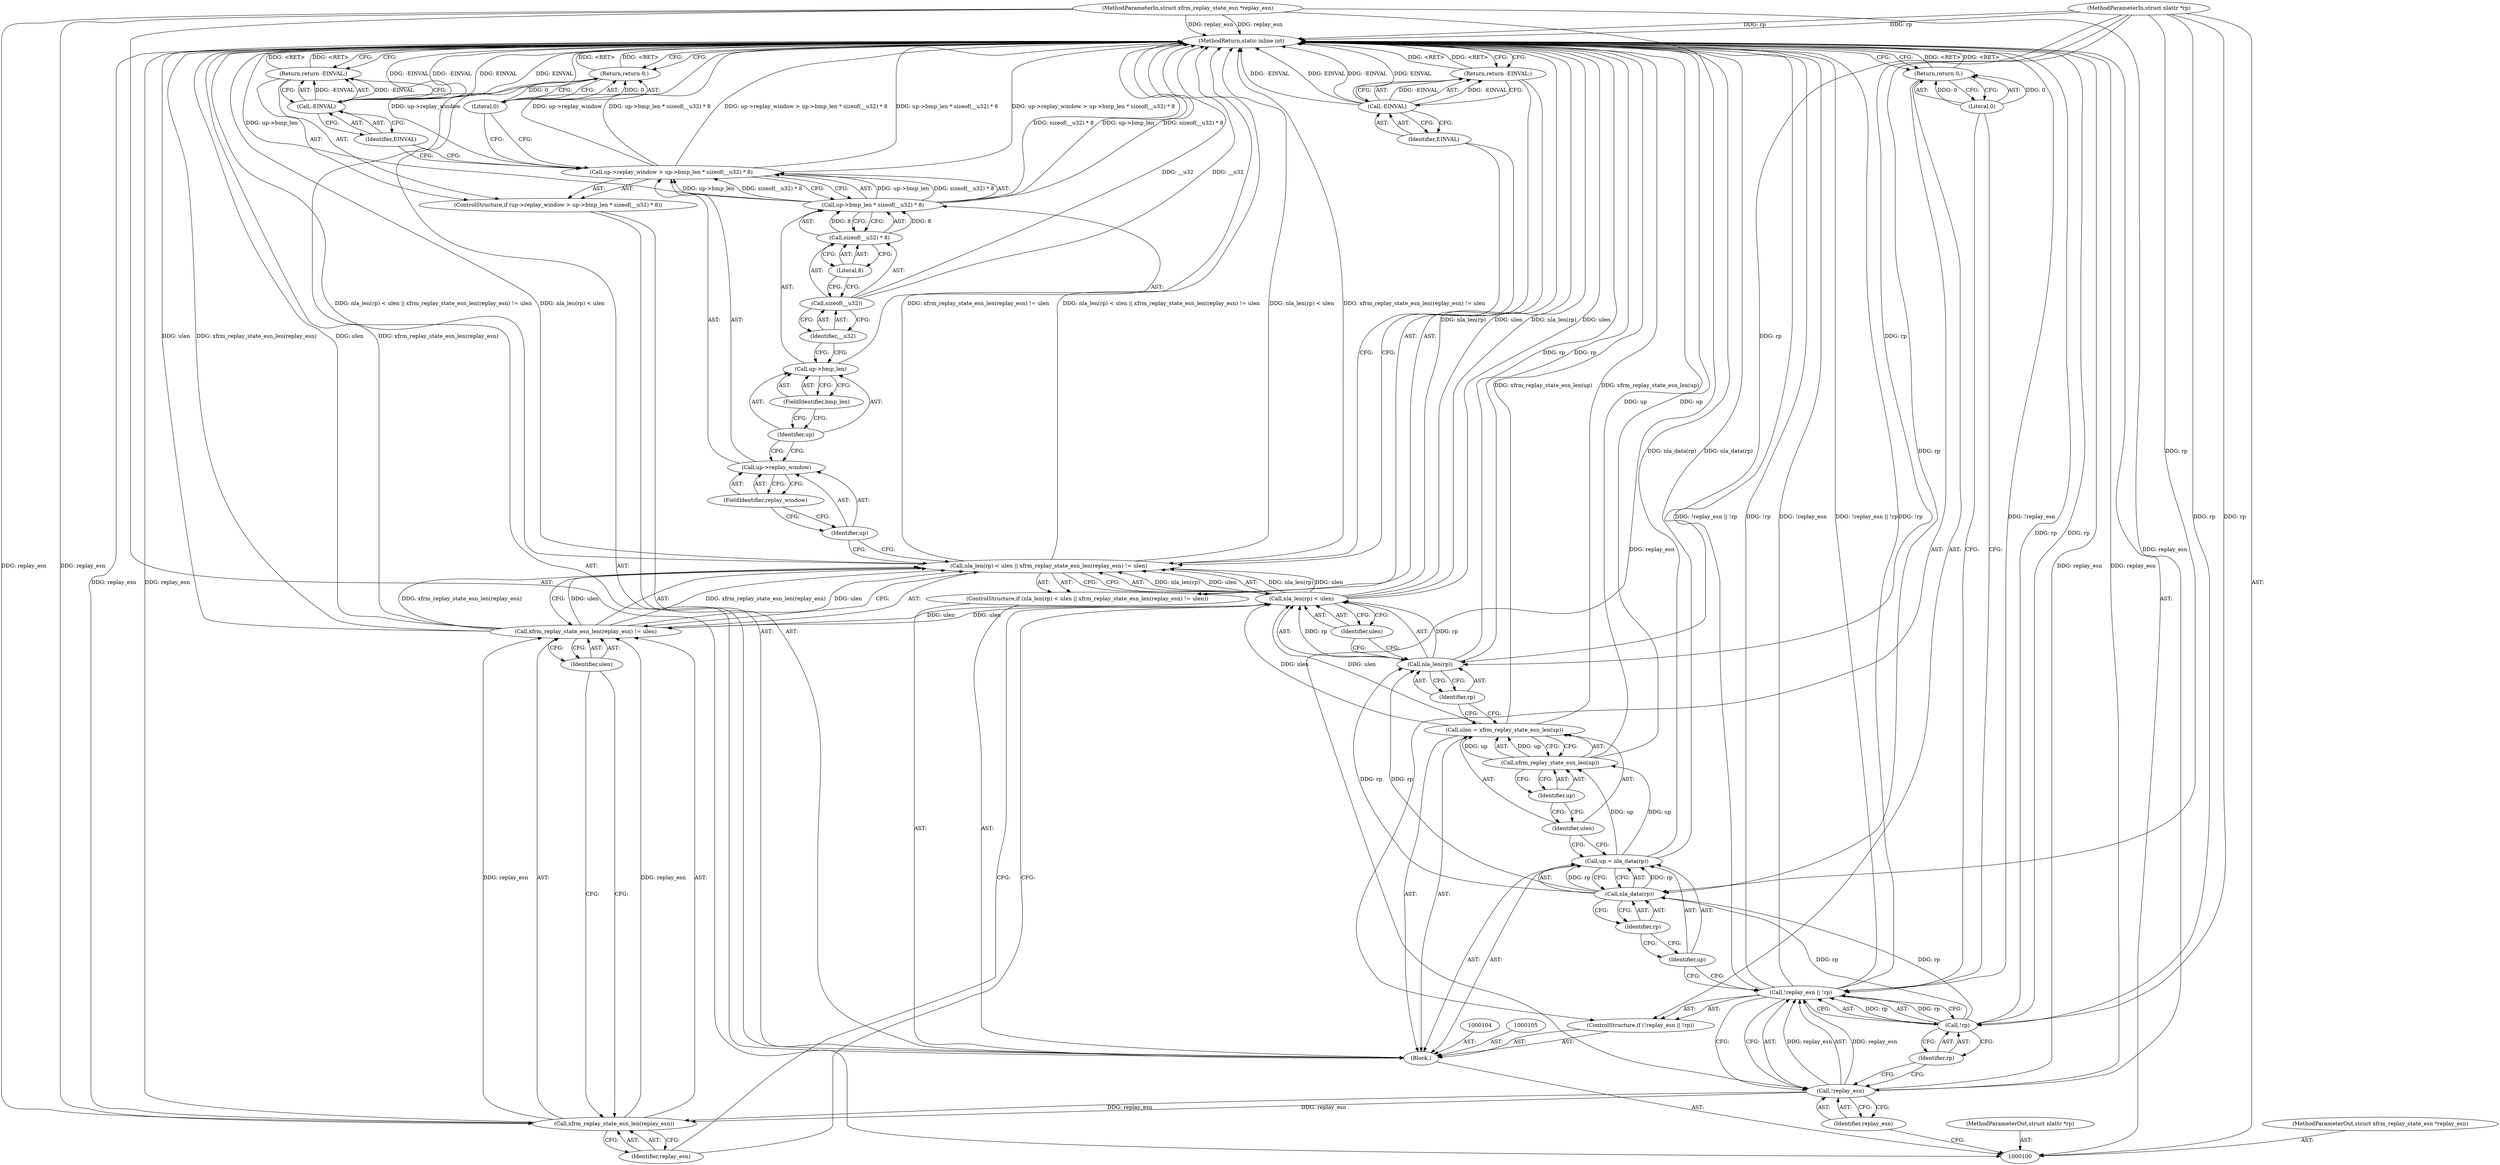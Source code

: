 digraph "1_linux_f843ee6dd019bcece3e74e76ad9df0155655d0df" {
"1000153" [label="(MethodReturn,static inline int)"];
"1000101" [label="(MethodParameterIn,struct xfrm_replay_state_esn *replay_esn)"];
"1000220" [label="(MethodParameterOut,struct xfrm_replay_state_esn *replay_esn)"];
"1000117" [label="(Identifier,rp)"];
"1000114" [label="(Call,up = nla_data(rp))"];
"1000115" [label="(Identifier,up)"];
"1000116" [label="(Call,nla_data(rp))"];
"1000118" [label="(Call,ulen = xfrm_replay_state_esn_len(up))"];
"1000119" [label="(Identifier,ulen)"];
"1000121" [label="(Identifier,up)"];
"1000120" [label="(Call,xfrm_replay_state_esn_len(up))"];
"1000122" [label="(ControlStructure,if (nla_len(rp) < ulen || xfrm_replay_state_esn_len(replay_esn) != ulen))"];
"1000126" [label="(Identifier,rp)"];
"1000127" [label="(Identifier,ulen)"];
"1000128" [label="(Call,xfrm_replay_state_esn_len(replay_esn) != ulen)"];
"1000129" [label="(Call,xfrm_replay_state_esn_len(replay_esn))"];
"1000123" [label="(Call,nla_len(rp) < ulen || xfrm_replay_state_esn_len(replay_esn) != ulen)"];
"1000124" [label="(Call,nla_len(rp) < ulen)"];
"1000125" [label="(Call,nla_len(rp))"];
"1000130" [label="(Identifier,replay_esn)"];
"1000131" [label="(Identifier,ulen)"];
"1000133" [label="(Call,-EINVAL)"];
"1000134" [label="(Identifier,EINVAL)"];
"1000132" [label="(Return,return -EINVAL;)"];
"1000139" [label="(FieldIdentifier,replay_window)"];
"1000135" [label="(ControlStructure,if (up->replay_window > up->bmp_len * sizeof(__u32) * 8))"];
"1000140" [label="(Call,up->bmp_len * sizeof(__u32) * 8)"];
"1000141" [label="(Call,up->bmp_len)"];
"1000142" [label="(Identifier,up)"];
"1000143" [label="(FieldIdentifier,bmp_len)"];
"1000144" [label="(Call,sizeof(__u32) * 8)"];
"1000145" [label="(Call,sizeof(__u32))"];
"1000146" [label="(Identifier,__u32)"];
"1000147" [label="(Literal,8)"];
"1000136" [label="(Call,up->replay_window > up->bmp_len * sizeof(__u32) * 8)"];
"1000137" [label="(Call,up->replay_window)"];
"1000138" [label="(Identifier,up)"];
"1000150" [label="(Identifier,EINVAL)"];
"1000148" [label="(Return,return -EINVAL;)"];
"1000149" [label="(Call,-EINVAL)"];
"1000151" [label="(Return,return 0;)"];
"1000152" [label="(Literal,0)"];
"1000102" [label="(MethodParameterIn,struct nlattr *rp)"];
"1000221" [label="(MethodParameterOut,struct nlattr *rp)"];
"1000103" [label="(Block,)"];
"1000106" [label="(ControlStructure,if (!replay_esn || !rp))"];
"1000110" [label="(Call,!rp)"];
"1000111" [label="(Identifier,rp)"];
"1000107" [label="(Call,!replay_esn || !rp)"];
"1000108" [label="(Call,!replay_esn)"];
"1000109" [label="(Identifier,replay_esn)"];
"1000112" [label="(Return,return 0;)"];
"1000113" [label="(Literal,0)"];
"1000153" -> "1000100"  [label="AST: "];
"1000153" -> "1000112"  [label="CFG: "];
"1000153" -> "1000132"  [label="CFG: "];
"1000153" -> "1000148"  [label="CFG: "];
"1000153" -> "1000151"  [label="CFG: "];
"1000124" -> "1000153"  [label="DDG: nla_len(rp)"];
"1000124" -> "1000153"  [label="DDG: ulen"];
"1000107" -> "1000153"  [label="DDG: !replay_esn"];
"1000107" -> "1000153"  [label="DDG: !replay_esn || !rp"];
"1000107" -> "1000153"  [label="DDG: !rp"];
"1000136" -> "1000153"  [label="DDG: up->bmp_len * sizeof(__u32) * 8"];
"1000136" -> "1000153"  [label="DDG: up->replay_window > up->bmp_len * sizeof(__u32) * 8"];
"1000136" -> "1000153"  [label="DDG: up->replay_window"];
"1000120" -> "1000153"  [label="DDG: up"];
"1000149" -> "1000153"  [label="DDG: -EINVAL"];
"1000149" -> "1000153"  [label="DDG: EINVAL"];
"1000123" -> "1000153"  [label="DDG: xfrm_replay_state_esn_len(replay_esn) != ulen"];
"1000123" -> "1000153"  [label="DDG: nla_len(rp) < ulen || xfrm_replay_state_esn_len(replay_esn) != ulen"];
"1000123" -> "1000153"  [label="DDG: nla_len(rp) < ulen"];
"1000145" -> "1000153"  [label="DDG: __u32"];
"1000129" -> "1000153"  [label="DDG: replay_esn"];
"1000125" -> "1000153"  [label="DDG: rp"];
"1000140" -> "1000153"  [label="DDG: up->bmp_len"];
"1000140" -> "1000153"  [label="DDG: sizeof(__u32) * 8"];
"1000128" -> "1000153"  [label="DDG: xfrm_replay_state_esn_len(replay_esn)"];
"1000128" -> "1000153"  [label="DDG: ulen"];
"1000133" -> "1000153"  [label="DDG: EINVAL"];
"1000133" -> "1000153"  [label="DDG: -EINVAL"];
"1000102" -> "1000153"  [label="DDG: rp"];
"1000101" -> "1000153"  [label="DDG: replay_esn"];
"1000118" -> "1000153"  [label="DDG: xfrm_replay_state_esn_len(up)"];
"1000110" -> "1000153"  [label="DDG: rp"];
"1000114" -> "1000153"  [label="DDG: nla_data(rp)"];
"1000108" -> "1000153"  [label="DDG: replay_esn"];
"1000132" -> "1000153"  [label="DDG: <RET>"];
"1000148" -> "1000153"  [label="DDG: <RET>"];
"1000112" -> "1000153"  [label="DDG: <RET>"];
"1000151" -> "1000153"  [label="DDG: <RET>"];
"1000101" -> "1000100"  [label="AST: "];
"1000101" -> "1000153"  [label="DDG: replay_esn"];
"1000101" -> "1000108"  [label="DDG: replay_esn"];
"1000101" -> "1000129"  [label="DDG: replay_esn"];
"1000220" -> "1000100"  [label="AST: "];
"1000117" -> "1000116"  [label="AST: "];
"1000117" -> "1000115"  [label="CFG: "];
"1000116" -> "1000117"  [label="CFG: "];
"1000114" -> "1000103"  [label="AST: "];
"1000114" -> "1000116"  [label="CFG: "];
"1000115" -> "1000114"  [label="AST: "];
"1000116" -> "1000114"  [label="AST: "];
"1000119" -> "1000114"  [label="CFG: "];
"1000114" -> "1000153"  [label="DDG: nla_data(rp)"];
"1000116" -> "1000114"  [label="DDG: rp"];
"1000114" -> "1000120"  [label="DDG: up"];
"1000115" -> "1000114"  [label="AST: "];
"1000115" -> "1000107"  [label="CFG: "];
"1000117" -> "1000115"  [label="CFG: "];
"1000116" -> "1000114"  [label="AST: "];
"1000116" -> "1000117"  [label="CFG: "];
"1000117" -> "1000116"  [label="AST: "];
"1000114" -> "1000116"  [label="CFG: "];
"1000116" -> "1000114"  [label="DDG: rp"];
"1000110" -> "1000116"  [label="DDG: rp"];
"1000102" -> "1000116"  [label="DDG: rp"];
"1000116" -> "1000125"  [label="DDG: rp"];
"1000118" -> "1000103"  [label="AST: "];
"1000118" -> "1000120"  [label="CFG: "];
"1000119" -> "1000118"  [label="AST: "];
"1000120" -> "1000118"  [label="AST: "];
"1000126" -> "1000118"  [label="CFG: "];
"1000118" -> "1000153"  [label="DDG: xfrm_replay_state_esn_len(up)"];
"1000120" -> "1000118"  [label="DDG: up"];
"1000118" -> "1000124"  [label="DDG: ulen"];
"1000119" -> "1000118"  [label="AST: "];
"1000119" -> "1000114"  [label="CFG: "];
"1000121" -> "1000119"  [label="CFG: "];
"1000121" -> "1000120"  [label="AST: "];
"1000121" -> "1000119"  [label="CFG: "];
"1000120" -> "1000121"  [label="CFG: "];
"1000120" -> "1000118"  [label="AST: "];
"1000120" -> "1000121"  [label="CFG: "];
"1000121" -> "1000120"  [label="AST: "];
"1000118" -> "1000120"  [label="CFG: "];
"1000120" -> "1000153"  [label="DDG: up"];
"1000120" -> "1000118"  [label="DDG: up"];
"1000114" -> "1000120"  [label="DDG: up"];
"1000122" -> "1000103"  [label="AST: "];
"1000123" -> "1000122"  [label="AST: "];
"1000132" -> "1000122"  [label="AST: "];
"1000126" -> "1000125"  [label="AST: "];
"1000126" -> "1000118"  [label="CFG: "];
"1000125" -> "1000126"  [label="CFG: "];
"1000127" -> "1000124"  [label="AST: "];
"1000127" -> "1000125"  [label="CFG: "];
"1000124" -> "1000127"  [label="CFG: "];
"1000128" -> "1000123"  [label="AST: "];
"1000128" -> "1000131"  [label="CFG: "];
"1000129" -> "1000128"  [label="AST: "];
"1000131" -> "1000128"  [label="AST: "];
"1000123" -> "1000128"  [label="CFG: "];
"1000128" -> "1000153"  [label="DDG: xfrm_replay_state_esn_len(replay_esn)"];
"1000128" -> "1000153"  [label="DDG: ulen"];
"1000128" -> "1000123"  [label="DDG: xfrm_replay_state_esn_len(replay_esn)"];
"1000128" -> "1000123"  [label="DDG: ulen"];
"1000129" -> "1000128"  [label="DDG: replay_esn"];
"1000124" -> "1000128"  [label="DDG: ulen"];
"1000129" -> "1000128"  [label="AST: "];
"1000129" -> "1000130"  [label="CFG: "];
"1000130" -> "1000129"  [label="AST: "];
"1000131" -> "1000129"  [label="CFG: "];
"1000129" -> "1000153"  [label="DDG: replay_esn"];
"1000129" -> "1000128"  [label="DDG: replay_esn"];
"1000108" -> "1000129"  [label="DDG: replay_esn"];
"1000101" -> "1000129"  [label="DDG: replay_esn"];
"1000123" -> "1000122"  [label="AST: "];
"1000123" -> "1000124"  [label="CFG: "];
"1000123" -> "1000128"  [label="CFG: "];
"1000124" -> "1000123"  [label="AST: "];
"1000128" -> "1000123"  [label="AST: "];
"1000134" -> "1000123"  [label="CFG: "];
"1000138" -> "1000123"  [label="CFG: "];
"1000123" -> "1000153"  [label="DDG: xfrm_replay_state_esn_len(replay_esn) != ulen"];
"1000123" -> "1000153"  [label="DDG: nla_len(rp) < ulen || xfrm_replay_state_esn_len(replay_esn) != ulen"];
"1000123" -> "1000153"  [label="DDG: nla_len(rp) < ulen"];
"1000124" -> "1000123"  [label="DDG: nla_len(rp)"];
"1000124" -> "1000123"  [label="DDG: ulen"];
"1000128" -> "1000123"  [label="DDG: xfrm_replay_state_esn_len(replay_esn)"];
"1000128" -> "1000123"  [label="DDG: ulen"];
"1000124" -> "1000123"  [label="AST: "];
"1000124" -> "1000127"  [label="CFG: "];
"1000125" -> "1000124"  [label="AST: "];
"1000127" -> "1000124"  [label="AST: "];
"1000130" -> "1000124"  [label="CFG: "];
"1000123" -> "1000124"  [label="CFG: "];
"1000124" -> "1000153"  [label="DDG: nla_len(rp)"];
"1000124" -> "1000153"  [label="DDG: ulen"];
"1000124" -> "1000123"  [label="DDG: nla_len(rp)"];
"1000124" -> "1000123"  [label="DDG: ulen"];
"1000125" -> "1000124"  [label="DDG: rp"];
"1000118" -> "1000124"  [label="DDG: ulen"];
"1000124" -> "1000128"  [label="DDG: ulen"];
"1000125" -> "1000124"  [label="AST: "];
"1000125" -> "1000126"  [label="CFG: "];
"1000126" -> "1000125"  [label="AST: "];
"1000127" -> "1000125"  [label="CFG: "];
"1000125" -> "1000153"  [label="DDG: rp"];
"1000125" -> "1000124"  [label="DDG: rp"];
"1000116" -> "1000125"  [label="DDG: rp"];
"1000102" -> "1000125"  [label="DDG: rp"];
"1000130" -> "1000129"  [label="AST: "];
"1000130" -> "1000124"  [label="CFG: "];
"1000129" -> "1000130"  [label="CFG: "];
"1000131" -> "1000128"  [label="AST: "];
"1000131" -> "1000129"  [label="CFG: "];
"1000128" -> "1000131"  [label="CFG: "];
"1000133" -> "1000132"  [label="AST: "];
"1000133" -> "1000134"  [label="CFG: "];
"1000134" -> "1000133"  [label="AST: "];
"1000132" -> "1000133"  [label="CFG: "];
"1000133" -> "1000153"  [label="DDG: EINVAL"];
"1000133" -> "1000153"  [label="DDG: -EINVAL"];
"1000133" -> "1000132"  [label="DDG: -EINVAL"];
"1000134" -> "1000133"  [label="AST: "];
"1000134" -> "1000123"  [label="CFG: "];
"1000133" -> "1000134"  [label="CFG: "];
"1000132" -> "1000122"  [label="AST: "];
"1000132" -> "1000133"  [label="CFG: "];
"1000133" -> "1000132"  [label="AST: "];
"1000153" -> "1000132"  [label="CFG: "];
"1000132" -> "1000153"  [label="DDG: <RET>"];
"1000133" -> "1000132"  [label="DDG: -EINVAL"];
"1000139" -> "1000137"  [label="AST: "];
"1000139" -> "1000138"  [label="CFG: "];
"1000137" -> "1000139"  [label="CFG: "];
"1000135" -> "1000103"  [label="AST: "];
"1000136" -> "1000135"  [label="AST: "];
"1000148" -> "1000135"  [label="AST: "];
"1000140" -> "1000136"  [label="AST: "];
"1000140" -> "1000144"  [label="CFG: "];
"1000141" -> "1000140"  [label="AST: "];
"1000144" -> "1000140"  [label="AST: "];
"1000136" -> "1000140"  [label="CFG: "];
"1000140" -> "1000153"  [label="DDG: up->bmp_len"];
"1000140" -> "1000153"  [label="DDG: sizeof(__u32) * 8"];
"1000140" -> "1000136"  [label="DDG: up->bmp_len"];
"1000140" -> "1000136"  [label="DDG: sizeof(__u32) * 8"];
"1000144" -> "1000140"  [label="DDG: 8"];
"1000141" -> "1000140"  [label="AST: "];
"1000141" -> "1000143"  [label="CFG: "];
"1000142" -> "1000141"  [label="AST: "];
"1000143" -> "1000141"  [label="AST: "];
"1000146" -> "1000141"  [label="CFG: "];
"1000142" -> "1000141"  [label="AST: "];
"1000142" -> "1000137"  [label="CFG: "];
"1000143" -> "1000142"  [label="CFG: "];
"1000143" -> "1000141"  [label="AST: "];
"1000143" -> "1000142"  [label="CFG: "];
"1000141" -> "1000143"  [label="CFG: "];
"1000144" -> "1000140"  [label="AST: "];
"1000144" -> "1000147"  [label="CFG: "];
"1000145" -> "1000144"  [label="AST: "];
"1000147" -> "1000144"  [label="AST: "];
"1000140" -> "1000144"  [label="CFG: "];
"1000144" -> "1000140"  [label="DDG: 8"];
"1000145" -> "1000144"  [label="AST: "];
"1000145" -> "1000146"  [label="CFG: "];
"1000146" -> "1000145"  [label="AST: "];
"1000147" -> "1000145"  [label="CFG: "];
"1000145" -> "1000153"  [label="DDG: __u32"];
"1000146" -> "1000145"  [label="AST: "];
"1000146" -> "1000141"  [label="CFG: "];
"1000145" -> "1000146"  [label="CFG: "];
"1000147" -> "1000144"  [label="AST: "];
"1000147" -> "1000145"  [label="CFG: "];
"1000144" -> "1000147"  [label="CFG: "];
"1000136" -> "1000135"  [label="AST: "];
"1000136" -> "1000140"  [label="CFG: "];
"1000137" -> "1000136"  [label="AST: "];
"1000140" -> "1000136"  [label="AST: "];
"1000150" -> "1000136"  [label="CFG: "];
"1000152" -> "1000136"  [label="CFG: "];
"1000136" -> "1000153"  [label="DDG: up->bmp_len * sizeof(__u32) * 8"];
"1000136" -> "1000153"  [label="DDG: up->replay_window > up->bmp_len * sizeof(__u32) * 8"];
"1000136" -> "1000153"  [label="DDG: up->replay_window"];
"1000140" -> "1000136"  [label="DDG: up->bmp_len"];
"1000140" -> "1000136"  [label="DDG: sizeof(__u32) * 8"];
"1000137" -> "1000136"  [label="AST: "];
"1000137" -> "1000139"  [label="CFG: "];
"1000138" -> "1000137"  [label="AST: "];
"1000139" -> "1000137"  [label="AST: "];
"1000142" -> "1000137"  [label="CFG: "];
"1000138" -> "1000137"  [label="AST: "];
"1000138" -> "1000123"  [label="CFG: "];
"1000139" -> "1000138"  [label="CFG: "];
"1000150" -> "1000149"  [label="AST: "];
"1000150" -> "1000136"  [label="CFG: "];
"1000149" -> "1000150"  [label="CFG: "];
"1000148" -> "1000135"  [label="AST: "];
"1000148" -> "1000149"  [label="CFG: "];
"1000149" -> "1000148"  [label="AST: "];
"1000153" -> "1000148"  [label="CFG: "];
"1000148" -> "1000153"  [label="DDG: <RET>"];
"1000149" -> "1000148"  [label="DDG: -EINVAL"];
"1000149" -> "1000148"  [label="AST: "];
"1000149" -> "1000150"  [label="CFG: "];
"1000150" -> "1000149"  [label="AST: "];
"1000148" -> "1000149"  [label="CFG: "];
"1000149" -> "1000153"  [label="DDG: -EINVAL"];
"1000149" -> "1000153"  [label="DDG: EINVAL"];
"1000149" -> "1000148"  [label="DDG: -EINVAL"];
"1000151" -> "1000103"  [label="AST: "];
"1000151" -> "1000152"  [label="CFG: "];
"1000152" -> "1000151"  [label="AST: "];
"1000153" -> "1000151"  [label="CFG: "];
"1000151" -> "1000153"  [label="DDG: <RET>"];
"1000152" -> "1000151"  [label="DDG: 0"];
"1000152" -> "1000151"  [label="AST: "];
"1000152" -> "1000136"  [label="CFG: "];
"1000151" -> "1000152"  [label="CFG: "];
"1000152" -> "1000151"  [label="DDG: 0"];
"1000102" -> "1000100"  [label="AST: "];
"1000102" -> "1000153"  [label="DDG: rp"];
"1000102" -> "1000110"  [label="DDG: rp"];
"1000102" -> "1000116"  [label="DDG: rp"];
"1000102" -> "1000125"  [label="DDG: rp"];
"1000221" -> "1000100"  [label="AST: "];
"1000103" -> "1000100"  [label="AST: "];
"1000104" -> "1000103"  [label="AST: "];
"1000105" -> "1000103"  [label="AST: "];
"1000106" -> "1000103"  [label="AST: "];
"1000114" -> "1000103"  [label="AST: "];
"1000118" -> "1000103"  [label="AST: "];
"1000122" -> "1000103"  [label="AST: "];
"1000135" -> "1000103"  [label="AST: "];
"1000151" -> "1000103"  [label="AST: "];
"1000106" -> "1000103"  [label="AST: "];
"1000107" -> "1000106"  [label="AST: "];
"1000112" -> "1000106"  [label="AST: "];
"1000110" -> "1000107"  [label="AST: "];
"1000110" -> "1000111"  [label="CFG: "];
"1000111" -> "1000110"  [label="AST: "];
"1000107" -> "1000110"  [label="CFG: "];
"1000110" -> "1000153"  [label="DDG: rp"];
"1000110" -> "1000107"  [label="DDG: rp"];
"1000102" -> "1000110"  [label="DDG: rp"];
"1000110" -> "1000116"  [label="DDG: rp"];
"1000111" -> "1000110"  [label="AST: "];
"1000111" -> "1000108"  [label="CFG: "];
"1000110" -> "1000111"  [label="CFG: "];
"1000107" -> "1000106"  [label="AST: "];
"1000107" -> "1000108"  [label="CFG: "];
"1000107" -> "1000110"  [label="CFG: "];
"1000108" -> "1000107"  [label="AST: "];
"1000110" -> "1000107"  [label="AST: "];
"1000113" -> "1000107"  [label="CFG: "];
"1000115" -> "1000107"  [label="CFG: "];
"1000107" -> "1000153"  [label="DDG: !replay_esn"];
"1000107" -> "1000153"  [label="DDG: !replay_esn || !rp"];
"1000107" -> "1000153"  [label="DDG: !rp"];
"1000108" -> "1000107"  [label="DDG: replay_esn"];
"1000110" -> "1000107"  [label="DDG: rp"];
"1000108" -> "1000107"  [label="AST: "];
"1000108" -> "1000109"  [label="CFG: "];
"1000109" -> "1000108"  [label="AST: "];
"1000111" -> "1000108"  [label="CFG: "];
"1000107" -> "1000108"  [label="CFG: "];
"1000108" -> "1000153"  [label="DDG: replay_esn"];
"1000108" -> "1000107"  [label="DDG: replay_esn"];
"1000101" -> "1000108"  [label="DDG: replay_esn"];
"1000108" -> "1000129"  [label="DDG: replay_esn"];
"1000109" -> "1000108"  [label="AST: "];
"1000109" -> "1000100"  [label="CFG: "];
"1000108" -> "1000109"  [label="CFG: "];
"1000112" -> "1000106"  [label="AST: "];
"1000112" -> "1000113"  [label="CFG: "];
"1000113" -> "1000112"  [label="AST: "];
"1000153" -> "1000112"  [label="CFG: "];
"1000112" -> "1000153"  [label="DDG: <RET>"];
"1000113" -> "1000112"  [label="DDG: 0"];
"1000113" -> "1000112"  [label="AST: "];
"1000113" -> "1000107"  [label="CFG: "];
"1000112" -> "1000113"  [label="CFG: "];
"1000113" -> "1000112"  [label="DDG: 0"];
}
